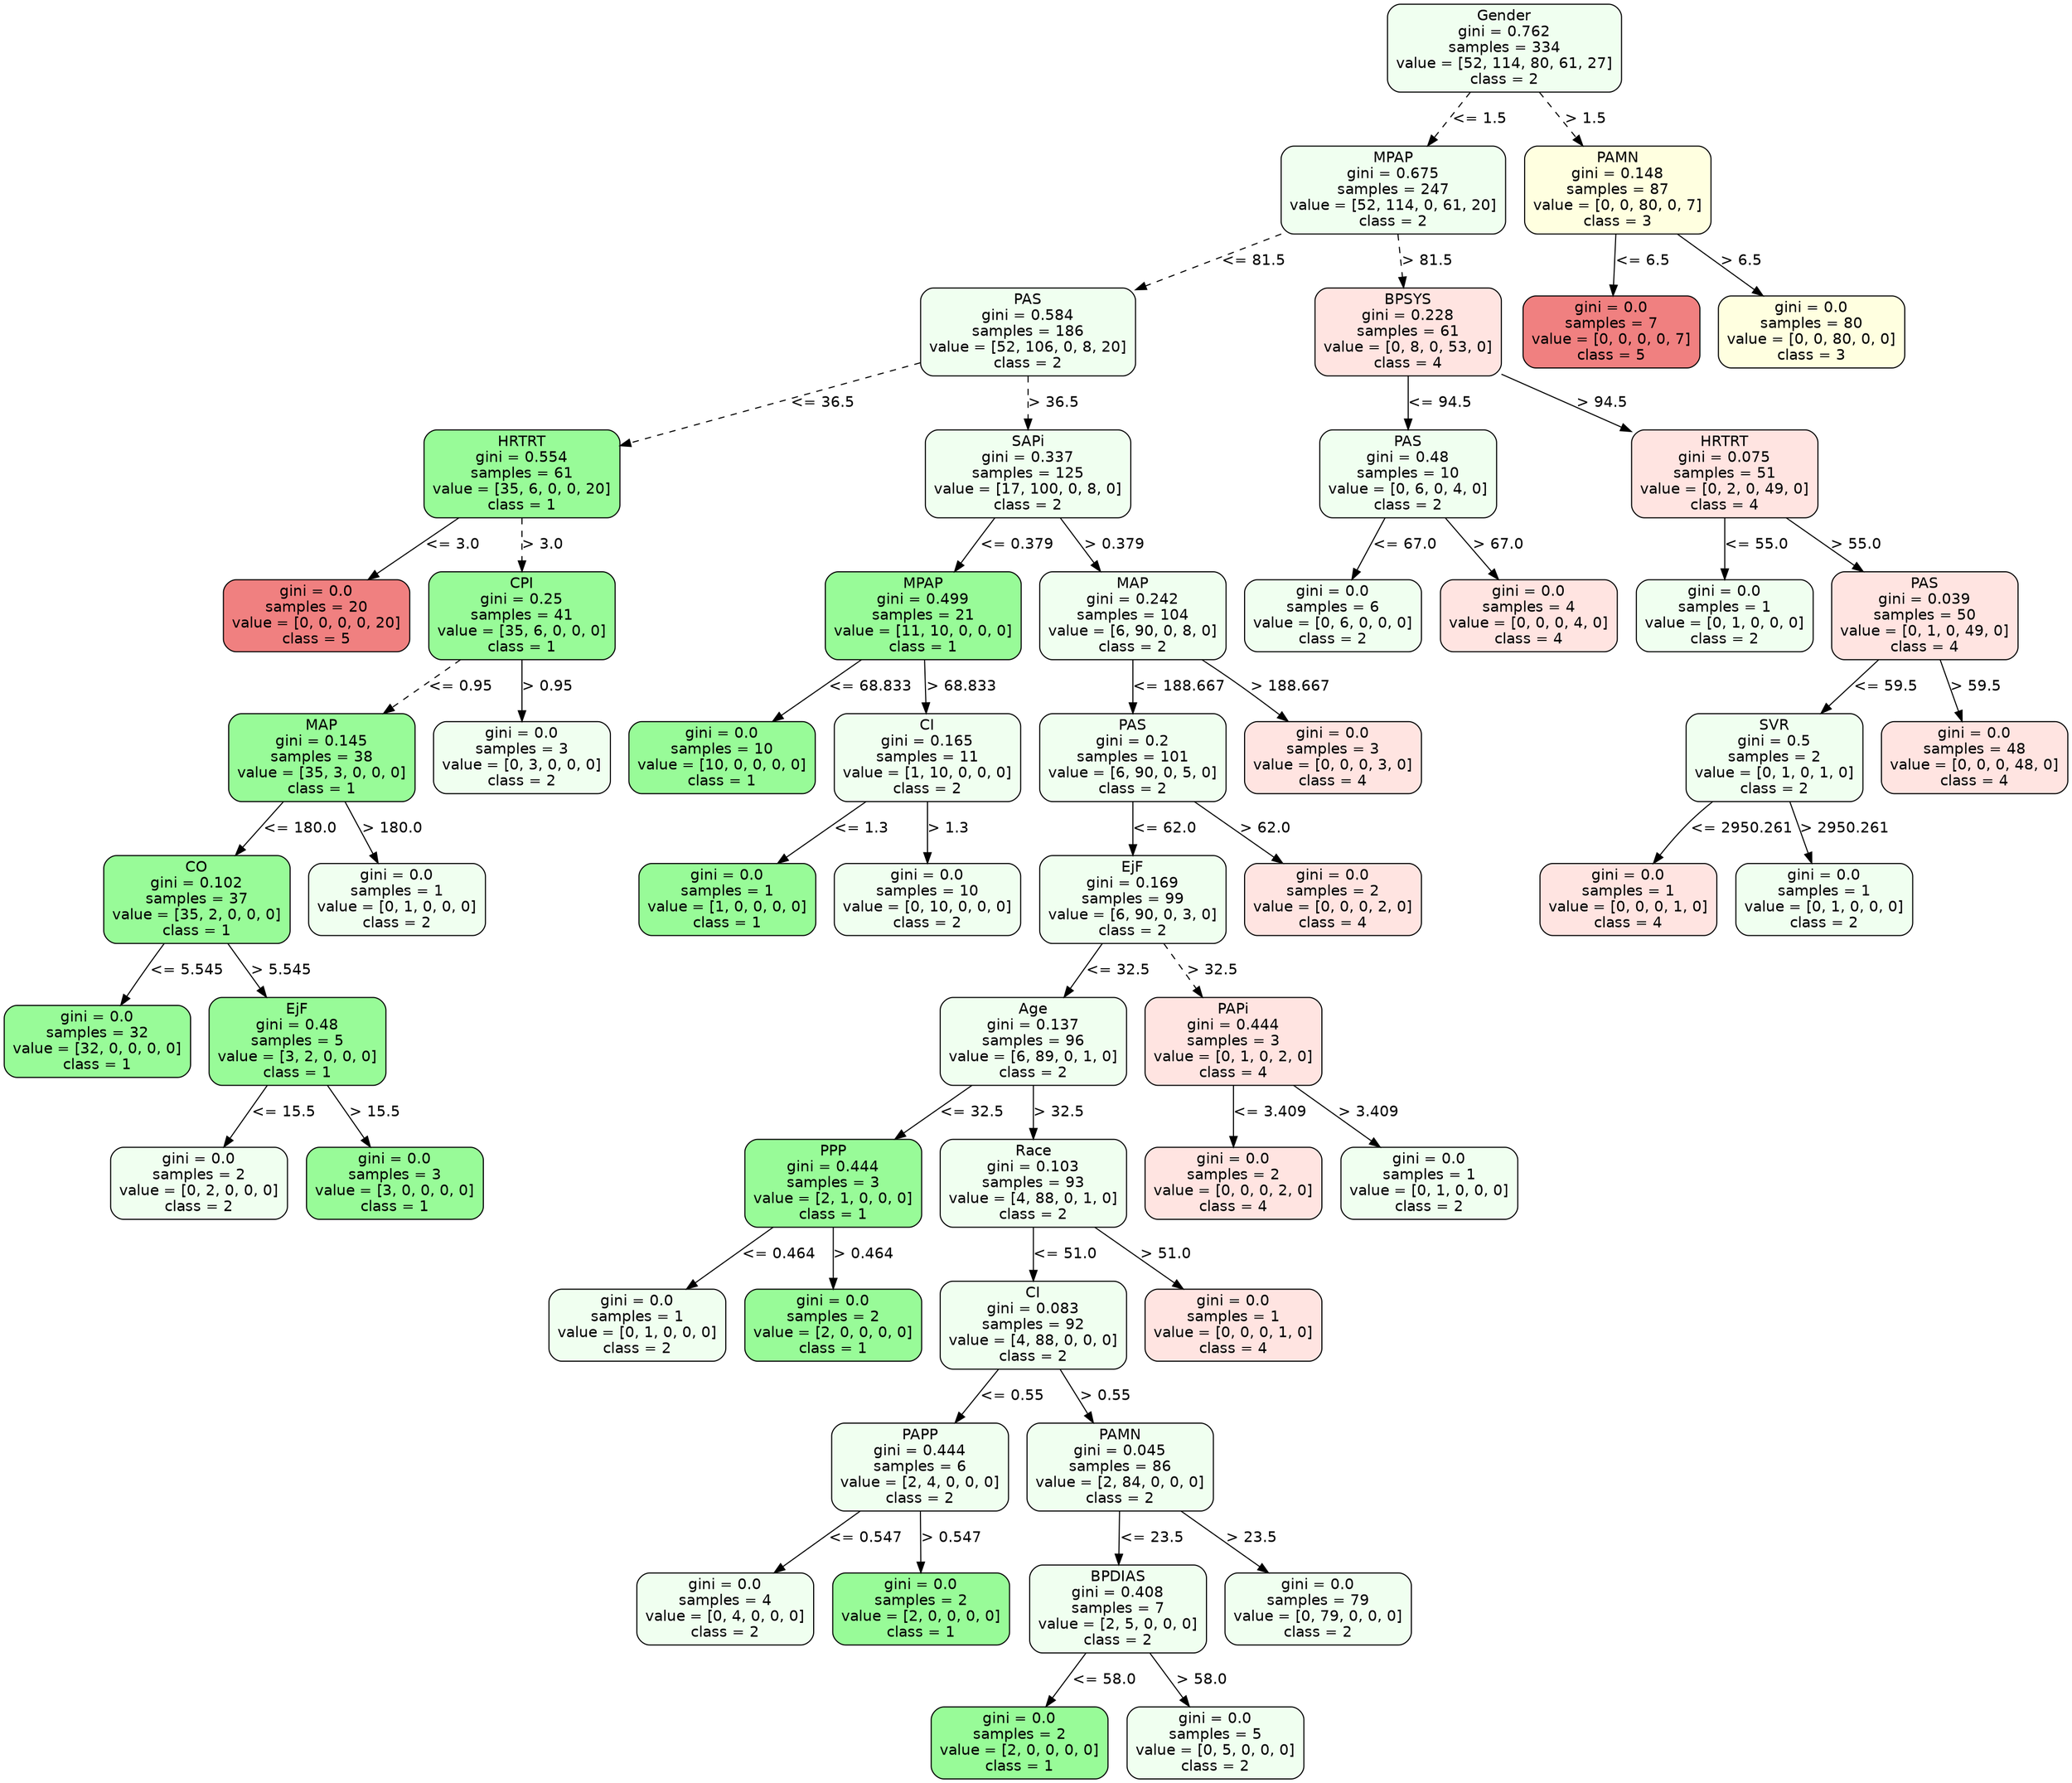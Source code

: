 strict digraph Tree {
	graph [bb="0,0,1624,1676"];
	node [color=black,
		fontname=helvetica,
		label="\N",
		shape=box,
		style="filled, rounded"
	];
	edge [fontname=helvetica];
	0	[fillcolor=honeydew,
		height=1.1528,
		label="Gender\ngini = 0.762\nsamples = 334\nvalue = [52, 114, 80, 61, 27]\nclass = 2",
		pos="1210.5,1634.5",
		width=2.5694];
	1	[fillcolor=honeydew,
		height=1.1528,
		label="MPAP\ngini = 0.675\nsamples = 247\nvalue = [52, 114, 0, 61, 20]\nclass = 2",
		pos="1121.5,1500.5",
		width=2.4583];
	0 -> 1	[label="<= 1.5",
		labelangle=45,
		labeldistance=2.5,
		lp="1189.5,1567.5",
		op="<=",
		param=1.5,
		pos="e,1149,1542.3 1183.1,1592.8 1174.1,1579.5 1164,1564.6 1154.7,1550.7",
		style=dashed];
	54	[fillcolor=lightyellow,
		height=1.1528,
		label="PAMN\ngini = 0.148\nsamples = 87\nvalue = [0, 0, 80, 0, 7]\nclass = 3",
		pos="1301.5,1500.5",
		width=2.0417];
	0 -> 54	[label="> 1.5",
		labelangle=-45,
		labeldistance=2.5,
		lp="1275,1567.5",
		op=">",
		param=1.5,
		pos="e,1273.4,1542.3 1238.5,1592.8 1247.7,1579.5 1258,1564.6 1267.6,1550.7",
		style=dashed];
	2	[fillcolor=honeydew,
		height=1.1528,
		label="PAS\ngini = 0.584\nsamples = 186\nvalue = [52, 106, 0, 8, 20]\nclass = 2",
		pos="827.5,1366.5",
		width=2.3611];
	1 -> 2	[label="<= 81.5",
		lp="1007,1433.5",
		op="<=",
		param=81.5,
		pos="e,912.65,1405.7 1032.9,1459.7 997.89,1444 957.62,1425.9 922.06,1410",
		style=dashed];
	43	[fillcolor=mistyrose,
		height=1.1528,
		label="BPSYS\ngini = 0.228\nsamples = 61\nvalue = [0, 8, 0, 53, 0]\nclass = 4",
		pos="1133.5,1366.5",
		width=2.0417];
	1 -> 43	[label="> 81.5",
		lp="1148,1433.5",
		op=">",
		param=81.5,
		pos="e,1129.8,1408.3 1125.2,1458.8 1126.4,1446 1127.7,1431.7 1128.9,1418.3",
		style=dashed];
	3	[fillcolor=palegreen,
		height=1.1528,
		label="HRTRT\ngini = 0.554\nsamples = 61\nvalue = [35, 6, 0, 0, 20]\nclass = 1",
		pos="418.5,1232.5",
		width=2.1528];
	2 -> 3	[label="<= 36.5",
		lp="659,1299.5",
		op="<=",
		param=36.5,
		pos="e,496.03,1258.5 742.26,1338 672.94,1315.6 575.53,1284.2 505.69,1261.6",
		style=dashed];
	14	[fillcolor=honeydew,
		height=1.1528,
		label="SAPi\ngini = 0.337\nsamples = 125\nvalue = [17, 100, 0, 8, 0]\nclass = 2",
		pos="827.5,1232.5",
		width=2.25];
	2 -> 14	[label="> 36.5",
		lp="847,1299.5",
		op=">",
		param=36.5,
		pos="e,827.5,1274.3 827.5,1324.8 827.5,1312 827.5,1297.7 827.5,1284.3",
		style=dashed];
	4	[fillcolor=lightcoral,
		height=0.94444,
		label="gini = 0.0\nsamples = 20\nvalue = [0, 0, 0, 0, 20]\nclass = 5",
		pos="253.5,1098.5",
		width=2.0417];
	3 -> 4	[label="<= 3.0",
		lp="361.5,1165.5",
		op="<=",
		param=3.0,
		pos="e,294.79,1132.5 367.65,1190.8 347,1174.3 323.24,1155.3 302.75,1138.9",
		style=solid];
	5	[fillcolor=palegreen,
		height=1.1528,
		label="CPI\ngini = 0.25\nsamples = 41\nvalue = [35, 6, 0, 0, 0]\nclass = 1",
		pos="418.5,1098.5",
		width=2.0417];
	3 -> 5	[label="> 3.0",
		lp="434,1165.5",
		op=">",
		param=3.0,
		pos="e,418.5,1140.3 418.5,1190.8 418.5,1178 418.5,1163.7 418.5,1150.3",
		style=dashed];
	6	[fillcolor=palegreen,
		height=1.1528,
		label="MAP\ngini = 0.145\nsamples = 38\nvalue = [35, 3, 0, 0, 0]\nclass = 1",
		pos="256.5,964.5",
		width=2.0417];
	5 -> 6	[label="<= 0.95",
		lp="366,1031.5",
		op="<=",
		param=0.95,
		pos="e,306.26,1006 368.57,1056.8 351.4,1042.8 332.03,1027 314.29,1012.6",
		style=dashed];
	13	[fillcolor=honeydew,
		height=0.94444,
		label="gini = 0.0\nsamples = 3\nvalue = [0, 3, 0, 0, 0]\nclass = 2",
		pos="418.5,964.5",
		width=1.9444];
	5 -> 13	[label="> 0.95",
		lp="438,1031.5",
		op=">",
		param=0.95,
		pos="e,418.5,998.74 418.5,1056.8 418.5,1041.7 418.5,1024.4 418.5,1009.1",
		style=solid];
	7	[fillcolor=palegreen,
		height=1.1528,
		label="CO\ngini = 0.102\nsamples = 37\nvalue = [35, 2, 0, 0, 0]\nclass = 1",
		pos="154.5,830.5",
		width=2.0417];
	6 -> 7	[label="<= 180.0",
		lp="237,897.5",
		op="<=",
		param=180.0,
		pos="e,186.01,872.27 225.06,922.82 214.69,909.39 203.04,894.32 192.25,880.35",
		style=solid];
	12	[fillcolor=honeydew,
		height=0.94444,
		label="gini = 0.0\nsamples = 1\nvalue = [0, 1, 0, 0, 0]\nclass = 2",
		pos="316.5,830.5",
		width=1.9444];
	6 -> 12	[label="> 180.0",
		lp="311.5,897.5",
		op=">",
		param=180.0,
		pos="e,301.39,864.74 274.99,922.82 282.01,907.39 290.01,889.78 297.11,874.17",
		style=solid];
	8	[fillcolor=palegreen,
		height=0.94444,
		label="gini = 0.0\nsamples = 32\nvalue = [32, 0, 0, 0, 0]\nclass = 1",
		pos="73.5,696.5",
		width=2.0417];
	7 -> 8	[label="<= 5.545",
		lp="146,763.5",
		op="<=",
		param=5.545,
		pos="e,93.869,730.81 129.51,788.91 125.81,782.91 122.06,776.79 118.5,771 112.26,760.84 105.55,749.89 99.264,739.62",
		style=solid];
	9	[fillcolor=palegreen,
		height=1.1528,
		label="EjF\ngini = 0.48\nsamples = 5\nvalue = [3, 2, 0, 0, 0]\nclass = 1",
		pos="235.5,696.5",
		width=1.9444];
	7 -> 9	[label="> 5.545",
		lp="220.5,763.5",
		op=">",
		param=5.545,
		pos="e,210.48,738.27 179.46,788.82 187.55,775.64 196.6,760.89 205.04,747.14",
		style=solid];
	10	[fillcolor=honeydew,
		height=0.94444,
		label="gini = 0.0\nsamples = 2\nvalue = [0, 2, 0, 0, 0]\nclass = 2",
		pos="156.5,562.5",
		width=1.9444];
	9 -> 10	[label="<= 15.5",
		lp="222,629.5",
		op="<=",
		param=15.5,
		pos="e,176.4,596.74 211.15,654.82 201.83,639.24 191.18,621.45 181.77,605.73",
		style=solid];
	11	[fillcolor=palegreen,
		height=0.94444,
		label="gini = 0.0\nsamples = 3\nvalue = [3, 0, 0, 0, 0]\nclass = 1",
		pos="314.5,562.5",
		width=1.9444];
	9 -> 11	[label="> 15.5",
		lp="297,629.5",
		op=">",
		param=15.5,
		pos="e,294.6,596.74 259.85,654.82 269.17,639.24 279.82,621.45 289.23,605.73",
		style=solid];
	15	[fillcolor=palegreen,
		height=1.1528,
		label="MPAP\ngini = 0.499\nsamples = 21\nvalue = [11, 10, 0, 0, 0]\nclass = 1",
		pos="741.5,1098.5",
		width=2.1528];
	14 -> 15	[label="<= 0.379",
		lp="815,1165.5",
		op="<=",
		param=0.379,
		pos="e,768.07,1140.3 801,1190.8 792.33,1177.5 782.61,1162.6 773.58,1148.7",
		style=solid];
	20	[fillcolor=honeydew,
		height=1.1528,
		label="MAP\ngini = 0.242\nsamples = 104\nvalue = [6, 90, 0, 8, 0]\nclass = 2",
		pos="910.5,1098.5",
		width=2.0417];
	14 -> 20	[label="> 0.379",
		lp="894.5,1165.5",
		op=">",
		param=0.379,
		pos="e,884.86,1140.3 853.08,1190.8 861.44,1177.5 870.82,1162.6 879.54,1148.7",
		style=solid];
	16	[fillcolor=palegreen,
		height=0.94444,
		label="gini = 0.0\nsamples = 10\nvalue = [10, 0, 0, 0, 0]\nclass = 1",
		pos="580.5,964.5",
		width=2.0417];
	15 -> 16	[label="<= 68.833",
		lp="697.5,1031.5",
		op="<=",
		param=68.833,
		pos="e,620.79,998.53 691.88,1056.8 671.73,1040.3 648.55,1021.3 628.56,1004.9",
		style=solid];
	17	[fillcolor=honeydew,
		height=1.1528,
		label="CI\ngini = 0.165\nsamples = 11\nvalue = [1, 10, 0, 0, 0]\nclass = 2",
		pos="745.5,964.5",
		width=2.0417];
	15 -> 17	[label="> 68.833",
		lp="771.5,1031.5",
		op=">",
		param=68.833,
		pos="e,744.26,1006.3 742.73,1056.8 743.12,1044 743.55,1029.7 743.96,1016.3",
		style=solid];
	18	[fillcolor=palegreen,
		height=0.94444,
		label="gini = 0.0\nsamples = 1\nvalue = [1, 0, 0, 0, 0]\nclass = 1",
		pos="583.5,830.5",
		width=1.9444];
	17 -> 18	[label="<= 1.3",
		lp="689.5,897.5",
		op="<=",
		param=1.3,
		pos="e,624.04,864.53 695.57,922.82 675.3,906.3 651.97,887.29 631.86,870.9",
		style=solid];
	19	[fillcolor=honeydew,
		height=0.94444,
		label="gini = 0.0\nsamples = 10\nvalue = [0, 10, 0, 0, 0]\nclass = 2",
		pos="745.5,830.5",
		width=2.0417];
	17 -> 19	[label="> 1.3",
		lp="761,897.5",
		op=">",
		param=1.3,
		pos="e,745.5,864.74 745.5,922.82 745.5,907.68 745.5,890.44 745.5,875.05",
		style=solid];
	21	[fillcolor=honeydew,
		height=1.1528,
		label="PAS\ngini = 0.2\nsamples = 101\nvalue = [6, 90, 0, 5, 0]\nclass = 2",
		pos="910.5,964.5",
		width=2.0417];
	20 -> 21	[label="<= 188.667",
		lp="945.5,1031.5",
		op="<=",
		param=188.667,
		pos="e,910.5,1006.3 910.5,1056.8 910.5,1044 910.5,1029.7 910.5,1016.3",
		style=solid];
	42	[fillcolor=mistyrose,
		height=0.94444,
		label="gini = 0.0\nsamples = 3\nvalue = [0, 0, 0, 3, 0]\nclass = 4",
		pos="1072.5,964.5",
		width=1.9444];
	20 -> 42	[label="> 188.667",
		lp="1032,1031.5",
		op=">",
		param=188.667,
		pos="e,1033.3,998.66 962.39,1056.8 969.84,1050.8 977.38,1044.8 984.5,1039 997.8,1028.2 1012.1,1016.3 1025.3,1005.4",
		style=solid];
	22	[fillcolor=honeydew,
		height=1.1528,
		label="EjF\ngini = 0.169\nsamples = 99\nvalue = [6, 90, 0, 3, 0]\nclass = 2",
		pos="910.5,830.5",
		width=2.0417];
	21 -> 22	[label="<= 62.0",
		lp="934,897.5",
		op="<=",
		param=62.0,
		pos="e,910.5,872.27 910.5,922.82 910.5,910.02 910.5,895.73 910.5,882.32",
		style=solid];
	41	[fillcolor=mistyrose,
		height=0.94444,
		label="gini = 0.0\nsamples = 2\nvalue = [0, 0, 0, 2, 0]\nclass = 4",
		pos="1072.5,830.5",
		width=1.9444];
	21 -> 41	[label="> 62.0",
		lp="1016,897.5",
		op=">",
		param=62.0,
		pos="e,1032,864.53 960.43,922.82 980.7,906.3 1004,887.29 1024.1,870.9",
		style=solid];
	23	[fillcolor=honeydew,
		height=1.1528,
		label="Age\ngini = 0.137\nsamples = 96\nvalue = [6, 89, 0, 1, 0]\nclass = 2",
		pos="829.5,696.5",
		width=2.0417];
	22 -> 23	[label="<= 32.5",
		lp="896,763.5",
		op="<=",
		param=32.5,
		pos="e,854.52,738.27 885.54,788.82 877.45,775.64 868.4,760.89 859.96,747.14",
		style=solid];
	38	[fillcolor=mistyrose,
		height=1.1528,
		label="PAPi\ngini = 0.444\nsamples = 3\nvalue = [0, 1, 0, 2, 0]\nclass = 4",
		pos="991.5,696.5",
		width=1.9444];
	22 -> 38	[label="> 32.5",
		lp="973,763.5",
		op=">",
		param=32.5,
		pos="e,966.48,738.27 935.46,788.82 943.55,775.64 952.6,760.89 961.04,747.14",
		style=dashed];
	24	[fillcolor=palegreen,
		height=1.1528,
		label="PPP\ngini = 0.444\nsamples = 3\nvalue = [2, 1, 0, 0, 0]\nclass = 1",
		pos="667.5,562.5",
		width=1.9444];
	23 -> 24	[label="<= 32.5",
		lp="777,629.5",
		op="<=",
		param=32.5,
		pos="e,717.26,604.05 779.57,654.82 762.4,640.83 743.03,625.04 725.29,610.59",
		style=solid];
	27	[fillcolor=honeydew,
		height=1.1528,
		label="Race\ngini = 0.103\nsamples = 93\nvalue = [4, 88, 0, 1, 0]\nclass = 2",
		pos="829.5,562.5",
		width=2.0417];
	23 -> 27	[label="> 32.5",
		lp="849,629.5",
		op=">",
		param=32.5,
		pos="e,829.5,604.27 829.5,654.82 829.5,642.02 829.5,627.73 829.5,614.32",
		style=solid];
	25	[fillcolor=honeydew,
		height=0.94444,
		label="gini = 0.0\nsamples = 1\nvalue = [0, 1, 0, 0, 0]\nclass = 2",
		pos="509.5,428.5",
		width=1.9444];
	24 -> 25	[label="<= 0.464",
		lp="621,495.5",
		op="<=",
		param=0.464,
		pos="e,549.03,462.53 618.81,520.82 599.12,504.37 576.48,485.46 556.93,469.12",
		style=solid];
	26	[fillcolor=palegreen,
		height=0.94444,
		label="gini = 0.0\nsamples = 2\nvalue = [2, 0, 0, 0, 0]\nclass = 1",
		pos="667.5,428.5",
		width=1.9444];
	24 -> 26	[label="> 0.464",
		lp="690.5,495.5",
		op=">",
		param=0.464,
		pos="e,667.5,462.74 667.5,520.82 667.5,505.68 667.5,488.44 667.5,473.05",
		style=solid];
	28	[fillcolor=honeydew,
		height=1.1528,
		label="CI\ngini = 0.083\nsamples = 92\nvalue = [4, 88, 0, 0, 0]\nclass = 2",
		pos="829.5,428.5",
		width=2.0417];
	27 -> 28	[label="<= 51.0",
		lp="853,495.5",
		op="<=",
		param=51.0,
		pos="e,829.5,470.27 829.5,520.82 829.5,508.02 829.5,493.73 829.5,480.32",
		style=solid];
	37	[fillcolor=mistyrose,
		height=0.94444,
		label="gini = 0.0\nsamples = 1\nvalue = [0, 0, 0, 1, 0]\nclass = 4",
		pos="991.5,428.5",
		width=1.9444];
	27 -> 37	[label="> 51.0",
		lp="935,495.5",
		op=">",
		param=51.0,
		pos="e,950.96,462.53 879.43,520.82 899.7,504.3 923.03,485.29 943.14,468.9",
		style=solid];
	29	[fillcolor=honeydew,
		height=1.1528,
		label="PAPP\ngini = 0.444\nsamples = 6\nvalue = [2, 4, 0, 0, 0]\nclass = 2",
		pos="736.5,294.5",
		width=1.9444];
	28 -> 29	[label="<= 0.55",
		lp="810,361.5",
		op="<=",
		param=0.55,
		pos="e,765.23,336.27 800.84,386.82 791.47,373.52 780.96,358.6 771.19,344.74",
		style=solid];
	32	[fillcolor=honeydew,
		height=1.1528,
		label="PAMN\ngini = 0.045\nsamples = 86\nvalue = [2, 84, 0, 0, 0]\nclass = 2",
		pos="898.5,294.5",
		width=2.0417];
	28 -> 32	[label="> 0.55",
		lp="886,361.5",
		op=">",
		param=0.55,
		pos="e,877.19,336.27 850.77,386.82 857.59,373.77 865.22,359.17 872.35,345.53",
		style=solid];
	30	[fillcolor=honeydew,
		height=0.94444,
		label="gini = 0.0\nsamples = 4\nvalue = [0, 4, 0, 0, 0]\nclass = 2",
		pos="578.5,160.5",
		width=1.9444];
	29 -> 30	[label="<= 0.547",
		lp="690,227.5",
		op="<=",
		param=0.547,
		pos="e,618.03,194.53 687.81,252.82 668.12,236.37 645.48,217.46 625.93,201.12",
		style=solid];
	31	[fillcolor=palegreen,
		height=0.94444,
		label="gini = 0.0\nsamples = 2\nvalue = [2, 0, 0, 0, 0]\nclass = 1",
		pos="736.5,160.5",
		width=1.9444];
	29 -> 31	[label="> 0.547",
		lp="759.5,227.5",
		op=">",
		param=0.547,
		pos="e,736.5,194.74 736.5,252.82 736.5,237.68 736.5,220.44 736.5,205.05",
		style=solid];
	33	[fillcolor=honeydew,
		height=1.1528,
		label="BPDIAS\ngini = 0.408\nsamples = 7\nvalue = [2, 5, 0, 0, 0]\nclass = 2",
		pos="895.5,160.5",
		width=1.9444];
	32 -> 33	[label="<= 23.5",
		lp="921,227.5",
		op="<=",
		param=23.5,
		pos="e,896.43,202.27 897.58,252.82 897.28,240.02 896.96,225.73 896.65,212.32",
		style=solid];
	36	[fillcolor=honeydew,
		height=0.94444,
		label="gini = 0.0\nsamples = 79\nvalue = [0, 79, 0, 0, 0]\nclass = 2",
		pos="1057.5,160.5",
		width=2.0417];
	32 -> 36	[label="> 23.5",
		lp="1003,227.5",
		op=">",
		param=23.5,
		pos="e,1017.7,194.53 947.5,252.82 967.31,236.37 990.1,217.46 1009.8,201.12",
		style=solid];
	34	[fillcolor=palegreen,
		height=0.94444,
		label="gini = 0.0\nsamples = 2\nvalue = [2, 0, 0, 0, 0]\nclass = 1",
		pos="816.5,34",
		width=1.9444];
	33 -> 34	[label="<= 58.0",
		lp="882,93.5",
		op="<=",
		param=58.0,
		pos="e,837.68,68.379 869.63,118.73 861.14,105.35 851.69,90.465 843.15,76.995",
		style=solid];
	35	[fillcolor=honeydew,
		height=0.94444,
		label="gini = 0.0\nsamples = 5\nvalue = [0, 5, 0, 0, 0]\nclass = 2",
		pos="974.5,34",
		width=1.9444];
	33 -> 35	[label="> 58.0",
		lp="962,93.5",
		op=">",
		param=58.0,
		pos="e,953.32,68.379 921.37,118.73 929.86,105.35 939.31,90.465 947.85,76.995",
		style=solid];
	39	[fillcolor=mistyrose,
		height=0.94444,
		label="gini = 0.0\nsamples = 2\nvalue = [0, 0, 0, 2, 0]\nclass = 4",
		pos="991.5,562.5",
		width=1.9444];
	38 -> 39	[label="<= 3.409",
		lp="1019,629.5",
		op="<=",
		param=3.409,
		pos="e,991.5,596.74 991.5,654.82 991.5,639.68 991.5,622.44 991.5,607.05",
		style=solid];
	40	[fillcolor=honeydew,
		height=0.94444,
		label="gini = 0.0\nsamples = 1\nvalue = [0, 1, 0, 0, 0]\nclass = 2",
		pos="1149.5,562.5",
		width=1.9444];
	38 -> 40	[label="> 3.409",
		lp="1098.5,629.5",
		op=">",
		param=3.409,
		pos="e,1110,596.53 1040.2,654.82 1059.9,638.37 1082.5,619.46 1102.1,603.12",
		style=solid];
	44	[fillcolor=honeydew,
		height=1.1528,
		label="PAS\ngini = 0.48\nsamples = 10\nvalue = [0, 6, 0, 4, 0]\nclass = 2",
		pos="1133.5,1232.5",
		width=1.9444];
	43 -> 44	[label="<= 94.5",
		lp="1157,1299.5",
		op="<=",
		param=94.5,
		pos="e,1133.5,1274.3 1133.5,1324.8 1133.5,1312 1133.5,1297.7 1133.5,1284.3",
		style=solid];
	47	[fillcolor=mistyrose,
		height=1.1528,
		label="HRTRT\ngini = 0.075\nsamples = 51\nvalue = [0, 2, 0, 49, 0]\nclass = 4",
		pos="1388.5,1232.5",
		width=2.0417];
	43 -> 47	[label="> 94.5",
		lp="1289,1299.5",
		op=">",
		param=94.5,
		pos="e,1314.9,1271.6 1207.3,1327.3 1238,1311.4 1274,1292.8 1305.7,1276.4",
		style=solid];
	45	[fillcolor=honeydew,
		height=0.94444,
		label="gini = 0.0\nsamples = 6\nvalue = [0, 6, 0, 0, 0]\nclass = 2",
		pos="1072.5,1098.5",
		width=1.9444];
	44 -> 45	[label="<= 67.0",
		lp="1129,1165.5",
		op="<=",
		param=67.0,
		pos="e,1087.9,1132.7 1114.7,1190.8 1107.6,1175.4 1099.4,1157.8 1092.2,1142.2",
		style=solid];
	46	[fillcolor=mistyrose,
		height=0.94444,
		label="gini = 0.0\nsamples = 4\nvalue = [0, 0, 0, 4, 0]\nclass = 4",
		pos="1230.5,1098.5",
		width=1.9444];
	44 -> 46	[label="> 67.0",
		lp="1205,1165.5",
		op=">",
		param=67.0,
		pos="e,1206.1,1132.7 1163.4,1190.8 1175.1,1174.9 1188.4,1156.8 1200.1,1140.8",
		style=solid];
	48	[fillcolor=honeydew,
		height=0.94444,
		label="gini = 0.0\nsamples = 1\nvalue = [0, 1, 0, 0, 0]\nclass = 2",
		pos="1388.5,1098.5",
		width=1.9444];
	47 -> 48	[label="<= 55.0",
		lp="1412,1165.5",
		op="<=",
		param=55.0,
		pos="e,1388.5,1132.7 1388.5,1190.8 1388.5,1175.7 1388.5,1158.4 1388.5,1143.1",
		style=solid];
	49	[fillcolor=mistyrose,
		height=1.1528,
		label="PAS\ngini = 0.039\nsamples = 50\nvalue = [0, 1, 0, 49, 0]\nclass = 4",
		pos="1550.5,1098.5",
		width=2.0417];
	47 -> 49	[label="> 55.0",
		lp="1493,1165.5",
		op=">",
		param=55.0,
		pos="e,1500.7,1140 1438.4,1190.8 1455.6,1176.8 1475,1161 1492.7,1146.6",
		style=solid];
	50	[fillcolor=honeydew,
		height=1.1528,
		label="SVR\ngini = 0.5\nsamples = 2\nvalue = [0, 1, 0, 1, 0]\nclass = 2",
		pos="1388.5,964.5",
		width=1.9444];
	49 -> 50	[label="<= 59.5",
		lp="1497,1031.5",
		op="<=",
		param=59.5,
		pos="e,1438.3,1006 1500.6,1056.8 1483.4,1042.8 1464,1027 1446.3,1012.6",
		style=solid];
	53	[fillcolor=mistyrose,
		height=0.94444,
		label="gini = 0.0\nsamples = 48\nvalue = [0, 0, 0, 48, 0]\nclass = 4",
		pos="1550.5,964.5",
		width=2.0417];
	49 -> 53	[label="> 59.5",
		lp="1570,1031.5",
		op=">",
		param=59.5,
		pos="e,1550.5,998.74 1550.5,1056.8 1550.5,1041.7 1550.5,1024.4 1550.5,1009.1",
		style=solid];
	51	[fillcolor=mistyrose,
		height=0.94444,
		label="gini = 0.0\nsamples = 1\nvalue = [0, 0, 0, 1, 0]\nclass = 4",
		pos="1230.5,830.5",
		width=1.9444];
	50 -> 51	[label="<= 2950.261",
		lp="1346,897.5",
		op="<=",
		param=2950.261,
		pos="e,1263.3,864.73 1330.2,922.9 1322.5,917.06 1314.7,910.99 1307.5,905 1295.1,894.72 1282.3,882.95 1270.7,871.88",
		style=solid];
	52	[fillcolor=honeydew,
		height=0.94444,
		label="gini = 0.0\nsamples = 1\nvalue = [0, 1, 0, 0, 0]\nclass = 2",
		pos="1388.5,830.5",
		width=1.9444];
	50 -> 52	[label="> 2950.261",
		lp="1423,897.5",
		op=">",
		param=2950.261,
		pos="e,1388.5,864.74 1388.5,922.82 1388.5,907.68 1388.5,890.44 1388.5,875.05",
		style=solid];
	55	[fillcolor=lightcoral,
		height=0.94444,
		label="gini = 0.0\nsamples = 7\nvalue = [0, 0, 0, 0, 7]\nclass = 5",
		pos="1297.5,1366.5",
		width=1.9444];
	54 -> 55	[label="<= 6.5",
		lp="1320.5,1433.5",
		op="<=",
		param=6.5,
		pos="e,1298.5,1400.7 1300.3,1458.8 1299.8,1443.7 1299.3,1426.4 1298.8,1411.1",
		style=solid];
	56	[fillcolor=lightyellow,
		height=0.94444,
		label="gini = 0.0\nsamples = 80\nvalue = [0, 0, 80, 0, 0]\nclass = 3",
		pos="1459.5,1366.5",
		width=2.0417];
	54 -> 56	[label="> 6.5",
		lp="1401,1433.5",
		op=">",
		param=6.5,
		pos="e,1420,1400.5 1350.2,1458.8 1369.9,1442.4 1392.5,1423.5 1412.1,1407.1",
		style=solid];
}
